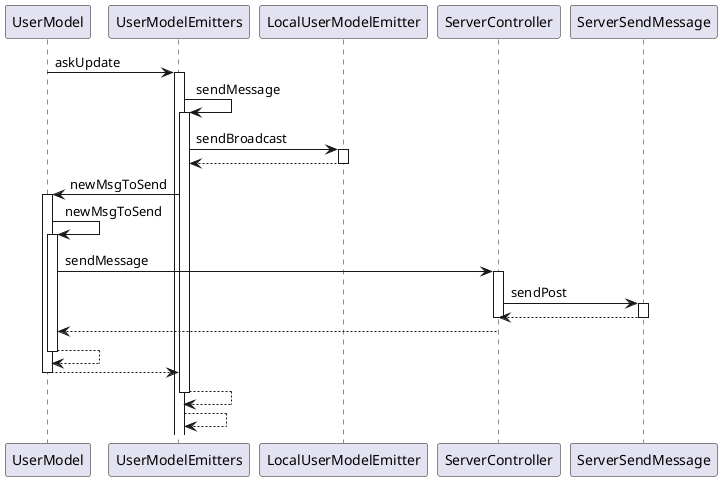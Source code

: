 @startuml
UserModel -> UserModelEmitters : askUpdate
activate UserModelEmitters
UserModelEmitters -> UserModelEmitters : sendMessage
activate UserModelEmitters
UserModelEmitters -> LocalUserModelEmitter : sendBroadcast
activate LocalUserModelEmitter
LocalUserModelEmitter --> UserModelEmitters
deactivate LocalUserModelEmitter
UserModelEmitters -> UserModel : newMsgToSend
activate UserModel
UserModel -> UserModel : newMsgToSend
activate UserModel
UserModel -> ServerController : sendMessage
activate ServerController
ServerController -> ServerSendMessage : sendPost
activate ServerSendMessage
ServerSendMessage --> ServerController
deactivate ServerController
deactivate ServerSendMessage
ServerController --> UserModel
deactivate ServerController
UserModel --> UserModel
deactivate UserModel
UserModel --> UserModelEmitters
deactivate UserModel
UserModelEmitters --> UserModelEmitters
deactivate UserModelEmitters
return
@enduml